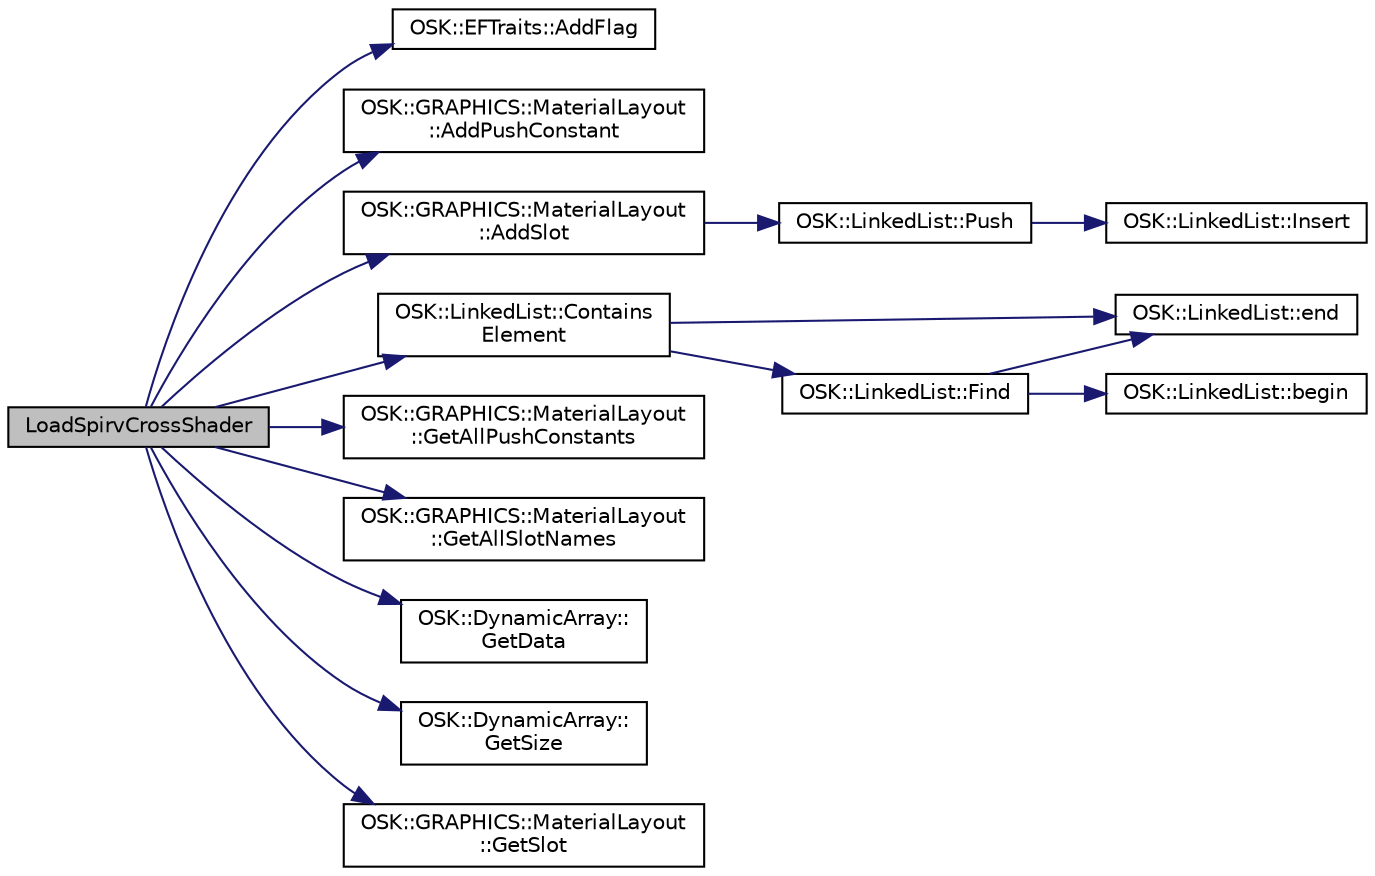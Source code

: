 digraph "LoadSpirvCrossShader"
{
 // LATEX_PDF_SIZE
  edge [fontname="Helvetica",fontsize="10",labelfontname="Helvetica",labelfontsize="10"];
  node [fontname="Helvetica",fontsize="10",shape=record];
  rankdir="LR";
  Node1 [label="LoadSpirvCrossShader",height=0.2,width=0.4,color="black", fillcolor="grey75", style="filled", fontcolor="black",tooltip=" "];
  Node1 -> Node2 [color="midnightblue",fontsize="10",style="solid",fontname="Helvetica"];
  Node2 [label="OSK::EFTraits::AddFlag",height=0.2,width=0.4,color="black", fillcolor="white", style="filled",URL="$namespace_o_s_k_1_1_e_f_traits.html#aaa9d8f73148fc7211f6713016bbab4aa",tooltip="Añade un flag al enum dado."];
  Node1 -> Node3 [color="midnightblue",fontsize="10",style="solid",fontname="Helvetica"];
  Node3 [label="OSK::GRAPHICS::MaterialLayout\l::AddPushConstant",height=0.2,width=0.4,color="black", fillcolor="white", style="filled",URL="$class_o_s_k_1_1_g_r_a_p_h_i_c_s_1_1_material_layout.html#accc4d04a6e7b796eb95519f9431798e5",tooltip="Registra un slot para un push constant."];
  Node1 -> Node4 [color="midnightblue",fontsize="10",style="solid",fontname="Helvetica"];
  Node4 [label="OSK::GRAPHICS::MaterialLayout\l::AddSlot",height=0.2,width=0.4,color="black", fillcolor="white", style="filled",URL="$class_o_s_k_1_1_g_r_a_p_h_i_c_s_1_1_material_layout.html#ab5ca4f05ed6d7cea3b81d9ee94f6350a",tooltip="Añade el slot dado al layout. El nombre del slot se usará como llave."];
  Node4 -> Node5 [color="midnightblue",fontsize="10",style="solid",fontname="Helvetica"];
  Node5 [label="OSK::LinkedList::Push",height=0.2,width=0.4,color="black", fillcolor="white", style="filled",URL="$class_o_s_k_1_1_linked_list.html#a1daf5ca9d77018980cdcd2bda761093b",tooltip=" "];
  Node5 -> Node6 [color="midnightblue",fontsize="10",style="solid",fontname="Helvetica"];
  Node6 [label="OSK::LinkedList::Insert",height=0.2,width=0.4,color="black", fillcolor="white", style="filled",URL="$class_o_s_k_1_1_linked_list.html#a8fa021e2fec2e977c18544e6e5807963",tooltip="Añade un elemento a la lista."];
  Node1 -> Node7 [color="midnightblue",fontsize="10",style="solid",fontname="Helvetica"];
  Node7 [label="OSK::LinkedList::Contains\lElement",height=0.2,width=0.4,color="black", fillcolor="white", style="filled",URL="$class_o_s_k_1_1_linked_list.html#a46a991a7080fa8f7cfb3156eeda9834a",tooltip=" "];
  Node7 -> Node8 [color="midnightblue",fontsize="10",style="solid",fontname="Helvetica"];
  Node8 [label="OSK::LinkedList::end",height=0.2,width=0.4,color="black", fillcolor="white", style="filled",URL="$class_o_s_k_1_1_linked_list.html#afb559cdbc1b8386d76344457f2fb2216",tooltip="Iterador final."];
  Node7 -> Node9 [color="midnightblue",fontsize="10",style="solid",fontname="Helvetica"];
  Node9 [label="OSK::LinkedList::Find",height=0.2,width=0.4,color="black", fillcolor="white", style="filled",URL="$class_o_s_k_1_1_linked_list.html#a5c49d53a693353adf1ad988469fb00ba",tooltip=" "];
  Node9 -> Node10 [color="midnightblue",fontsize="10",style="solid",fontname="Helvetica"];
  Node10 [label="OSK::LinkedList::begin",height=0.2,width=0.4,color="black", fillcolor="white", style="filled",URL="$class_o_s_k_1_1_linked_list.html#add8f1ee4c977e7e5d22309e252fcf02c",tooltip="Iterador que apunta al inicio de la lista."];
  Node9 -> Node8 [color="midnightblue",fontsize="10",style="solid",fontname="Helvetica"];
  Node1 -> Node11 [color="midnightblue",fontsize="10",style="solid",fontname="Helvetica"];
  Node11 [label="OSK::GRAPHICS::MaterialLayout\l::GetAllPushConstants",height=0.2,width=0.4,color="black", fillcolor="white", style="filled",URL="$class_o_s_k_1_1_g_r_a_p_h_i_c_s_1_1_material_layout.html#aeb38d6651a3696756da72767b802913a",tooltip="Devuelve todos los slots push constants registrados."];
  Node1 -> Node12 [color="midnightblue",fontsize="10",style="solid",fontname="Helvetica"];
  Node12 [label="OSK::GRAPHICS::MaterialLayout\l::GetAllSlotNames",height=0.2,width=0.4,color="black", fillcolor="white", style="filled",URL="$class_o_s_k_1_1_g_r_a_p_h_i_c_s_1_1_material_layout.html#a82de8efeace9ce18733634fb7c1cc8a3",tooltip="Obtiene los nombres de todos los slots registrados en el layout."];
  Node1 -> Node13 [color="midnightblue",fontsize="10",style="solid",fontname="Helvetica"];
  Node13 [label="OSK::DynamicArray::\lGetData",height=0.2,width=0.4,color="black", fillcolor="white", style="filled",URL="$class_o_s_k_1_1_dynamic_array.html#ac8a6d70f938c482e1f7aa68c7d186bb8",tooltip="Devuelve el array original."];
  Node1 -> Node14 [color="midnightblue",fontsize="10",style="solid",fontname="Helvetica"];
  Node14 [label="OSK::DynamicArray::\lGetSize",height=0.2,width=0.4,color="black", fillcolor="white", style="filled",URL="$class_o_s_k_1_1_dynamic_array.html#a94d0cbf0543d0c976de674d31b15df90",tooltip="Devuelve el número de elementos almacenados."];
  Node1 -> Node15 [color="midnightblue",fontsize="10",style="solid",fontname="Helvetica"];
  Node15 [label="OSK::GRAPHICS::MaterialLayout\l::GetSlot",height=0.2,width=0.4,color="black", fillcolor="white", style="filled",URL="$class_o_s_k_1_1_g_r_a_p_h_i_c_s_1_1_material_layout.html#a7a1845df7f0113a0285adfbea469df90",tooltip="Obtiene el slot con el nombre dado, si existe."];
}
